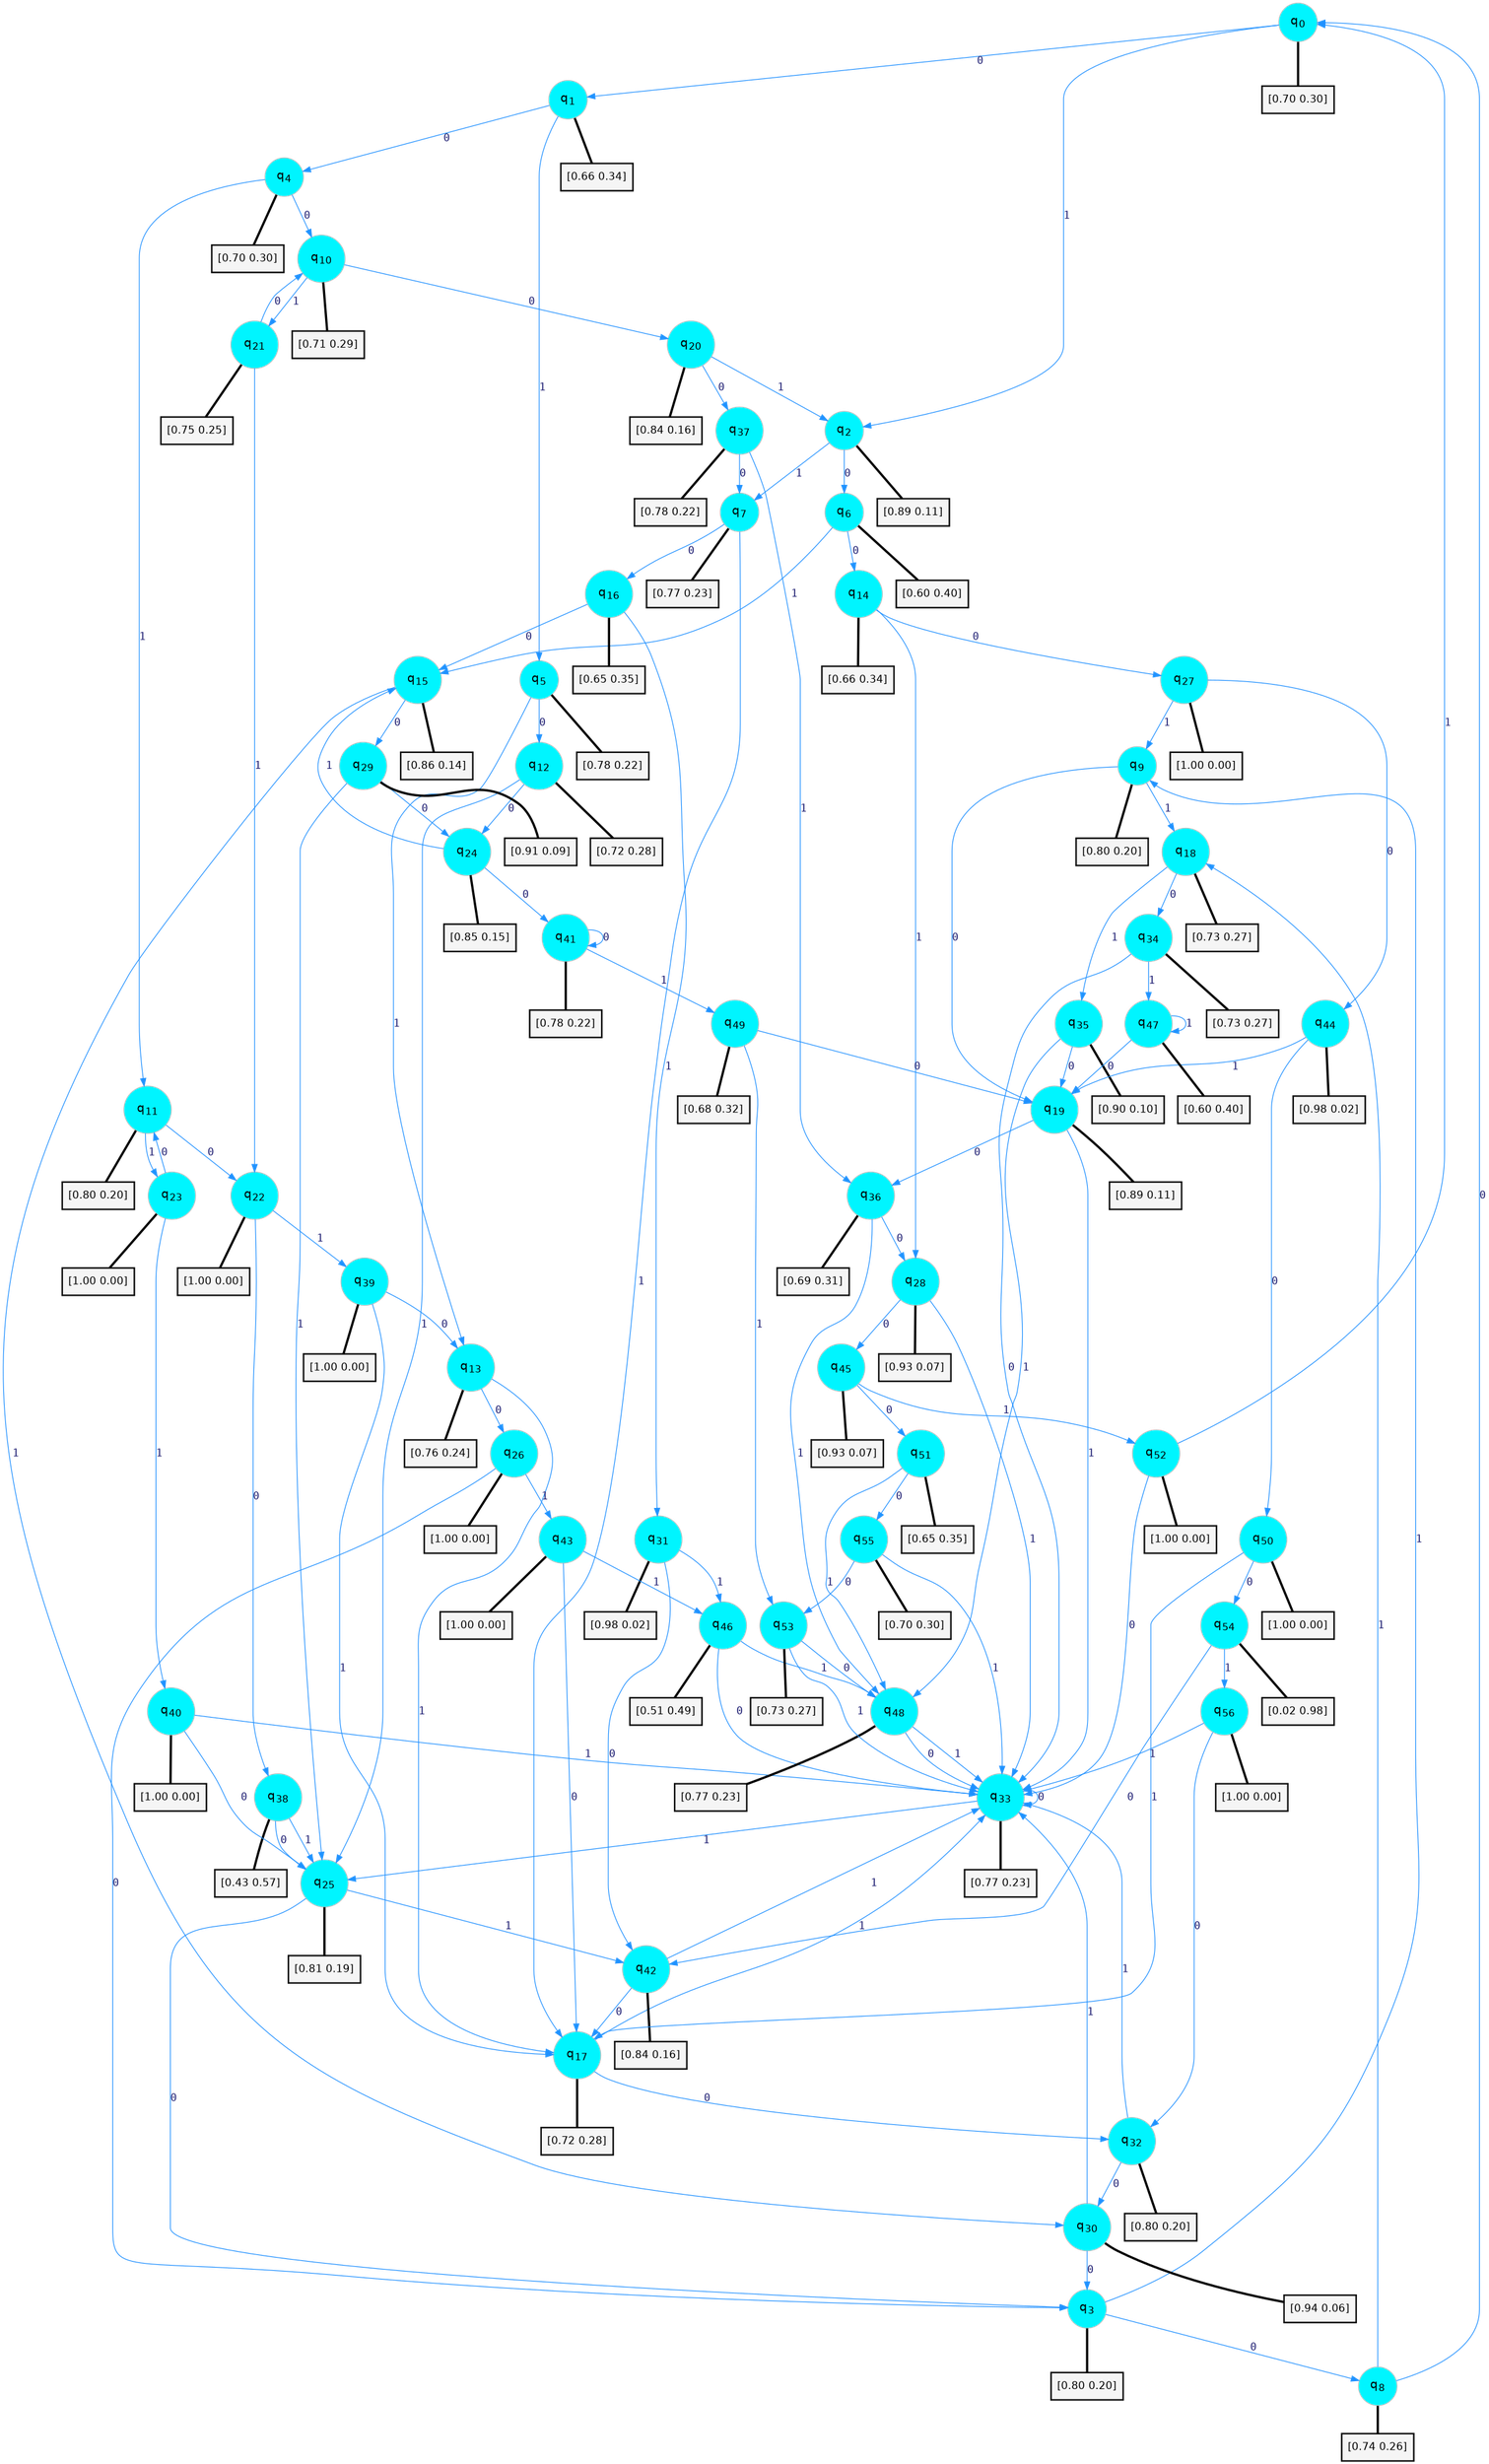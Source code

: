digraph G {
graph [
bgcolor=transparent, dpi=300, rankdir=TD, size="40,25"];
node [
color=gray, fillcolor=turquoise1, fontcolor=black, fontname=Helvetica, fontsize=16, fontweight=bold, shape=circle, style=filled];
edge [
arrowsize=1, color=dodgerblue1, fontcolor=midnightblue, fontname=courier, fontweight=bold, penwidth=1, style=solid, weight=20];
0[label=<q<SUB>0</SUB>>];
1[label=<q<SUB>1</SUB>>];
2[label=<q<SUB>2</SUB>>];
3[label=<q<SUB>3</SUB>>];
4[label=<q<SUB>4</SUB>>];
5[label=<q<SUB>5</SUB>>];
6[label=<q<SUB>6</SUB>>];
7[label=<q<SUB>7</SUB>>];
8[label=<q<SUB>8</SUB>>];
9[label=<q<SUB>9</SUB>>];
10[label=<q<SUB>10</SUB>>];
11[label=<q<SUB>11</SUB>>];
12[label=<q<SUB>12</SUB>>];
13[label=<q<SUB>13</SUB>>];
14[label=<q<SUB>14</SUB>>];
15[label=<q<SUB>15</SUB>>];
16[label=<q<SUB>16</SUB>>];
17[label=<q<SUB>17</SUB>>];
18[label=<q<SUB>18</SUB>>];
19[label=<q<SUB>19</SUB>>];
20[label=<q<SUB>20</SUB>>];
21[label=<q<SUB>21</SUB>>];
22[label=<q<SUB>22</SUB>>];
23[label=<q<SUB>23</SUB>>];
24[label=<q<SUB>24</SUB>>];
25[label=<q<SUB>25</SUB>>];
26[label=<q<SUB>26</SUB>>];
27[label=<q<SUB>27</SUB>>];
28[label=<q<SUB>28</SUB>>];
29[label=<q<SUB>29</SUB>>];
30[label=<q<SUB>30</SUB>>];
31[label=<q<SUB>31</SUB>>];
32[label=<q<SUB>32</SUB>>];
33[label=<q<SUB>33</SUB>>];
34[label=<q<SUB>34</SUB>>];
35[label=<q<SUB>35</SUB>>];
36[label=<q<SUB>36</SUB>>];
37[label=<q<SUB>37</SUB>>];
38[label=<q<SUB>38</SUB>>];
39[label=<q<SUB>39</SUB>>];
40[label=<q<SUB>40</SUB>>];
41[label=<q<SUB>41</SUB>>];
42[label=<q<SUB>42</SUB>>];
43[label=<q<SUB>43</SUB>>];
44[label=<q<SUB>44</SUB>>];
45[label=<q<SUB>45</SUB>>];
46[label=<q<SUB>46</SUB>>];
47[label=<q<SUB>47</SUB>>];
48[label=<q<SUB>48</SUB>>];
49[label=<q<SUB>49</SUB>>];
50[label=<q<SUB>50</SUB>>];
51[label=<q<SUB>51</SUB>>];
52[label=<q<SUB>52</SUB>>];
53[label=<q<SUB>53</SUB>>];
54[label=<q<SUB>54</SUB>>];
55[label=<q<SUB>55</SUB>>];
56[label=<q<SUB>56</SUB>>];
57[label="[0.70 0.30]", shape=box,fontcolor=black, fontname=Helvetica, fontsize=14, penwidth=2, fillcolor=whitesmoke,color=black];
58[label="[0.66 0.34]", shape=box,fontcolor=black, fontname=Helvetica, fontsize=14, penwidth=2, fillcolor=whitesmoke,color=black];
59[label="[0.89 0.11]", shape=box,fontcolor=black, fontname=Helvetica, fontsize=14, penwidth=2, fillcolor=whitesmoke,color=black];
60[label="[0.80 0.20]", shape=box,fontcolor=black, fontname=Helvetica, fontsize=14, penwidth=2, fillcolor=whitesmoke,color=black];
61[label="[0.70 0.30]", shape=box,fontcolor=black, fontname=Helvetica, fontsize=14, penwidth=2, fillcolor=whitesmoke,color=black];
62[label="[0.78 0.22]", shape=box,fontcolor=black, fontname=Helvetica, fontsize=14, penwidth=2, fillcolor=whitesmoke,color=black];
63[label="[0.60 0.40]", shape=box,fontcolor=black, fontname=Helvetica, fontsize=14, penwidth=2, fillcolor=whitesmoke,color=black];
64[label="[0.77 0.23]", shape=box,fontcolor=black, fontname=Helvetica, fontsize=14, penwidth=2, fillcolor=whitesmoke,color=black];
65[label="[0.74 0.26]", shape=box,fontcolor=black, fontname=Helvetica, fontsize=14, penwidth=2, fillcolor=whitesmoke,color=black];
66[label="[0.80 0.20]", shape=box,fontcolor=black, fontname=Helvetica, fontsize=14, penwidth=2, fillcolor=whitesmoke,color=black];
67[label="[0.71 0.29]", shape=box,fontcolor=black, fontname=Helvetica, fontsize=14, penwidth=2, fillcolor=whitesmoke,color=black];
68[label="[0.80 0.20]", shape=box,fontcolor=black, fontname=Helvetica, fontsize=14, penwidth=2, fillcolor=whitesmoke,color=black];
69[label="[0.72 0.28]", shape=box,fontcolor=black, fontname=Helvetica, fontsize=14, penwidth=2, fillcolor=whitesmoke,color=black];
70[label="[0.76 0.24]", shape=box,fontcolor=black, fontname=Helvetica, fontsize=14, penwidth=2, fillcolor=whitesmoke,color=black];
71[label="[0.66 0.34]", shape=box,fontcolor=black, fontname=Helvetica, fontsize=14, penwidth=2, fillcolor=whitesmoke,color=black];
72[label="[0.86 0.14]", shape=box,fontcolor=black, fontname=Helvetica, fontsize=14, penwidth=2, fillcolor=whitesmoke,color=black];
73[label="[0.65 0.35]", shape=box,fontcolor=black, fontname=Helvetica, fontsize=14, penwidth=2, fillcolor=whitesmoke,color=black];
74[label="[0.72 0.28]", shape=box,fontcolor=black, fontname=Helvetica, fontsize=14, penwidth=2, fillcolor=whitesmoke,color=black];
75[label="[0.73 0.27]", shape=box,fontcolor=black, fontname=Helvetica, fontsize=14, penwidth=2, fillcolor=whitesmoke,color=black];
76[label="[0.89 0.11]", shape=box,fontcolor=black, fontname=Helvetica, fontsize=14, penwidth=2, fillcolor=whitesmoke,color=black];
77[label="[0.84 0.16]", shape=box,fontcolor=black, fontname=Helvetica, fontsize=14, penwidth=2, fillcolor=whitesmoke,color=black];
78[label="[0.75 0.25]", shape=box,fontcolor=black, fontname=Helvetica, fontsize=14, penwidth=2, fillcolor=whitesmoke,color=black];
79[label="[1.00 0.00]", shape=box,fontcolor=black, fontname=Helvetica, fontsize=14, penwidth=2, fillcolor=whitesmoke,color=black];
80[label="[1.00 0.00]", shape=box,fontcolor=black, fontname=Helvetica, fontsize=14, penwidth=2, fillcolor=whitesmoke,color=black];
81[label="[0.85 0.15]", shape=box,fontcolor=black, fontname=Helvetica, fontsize=14, penwidth=2, fillcolor=whitesmoke,color=black];
82[label="[0.81 0.19]", shape=box,fontcolor=black, fontname=Helvetica, fontsize=14, penwidth=2, fillcolor=whitesmoke,color=black];
83[label="[1.00 0.00]", shape=box,fontcolor=black, fontname=Helvetica, fontsize=14, penwidth=2, fillcolor=whitesmoke,color=black];
84[label="[1.00 0.00]", shape=box,fontcolor=black, fontname=Helvetica, fontsize=14, penwidth=2, fillcolor=whitesmoke,color=black];
85[label="[0.93 0.07]", shape=box,fontcolor=black, fontname=Helvetica, fontsize=14, penwidth=2, fillcolor=whitesmoke,color=black];
86[label="[0.91 0.09]", shape=box,fontcolor=black, fontname=Helvetica, fontsize=14, penwidth=2, fillcolor=whitesmoke,color=black];
87[label="[0.94 0.06]", shape=box,fontcolor=black, fontname=Helvetica, fontsize=14, penwidth=2, fillcolor=whitesmoke,color=black];
88[label="[0.98 0.02]", shape=box,fontcolor=black, fontname=Helvetica, fontsize=14, penwidth=2, fillcolor=whitesmoke,color=black];
89[label="[0.80 0.20]", shape=box,fontcolor=black, fontname=Helvetica, fontsize=14, penwidth=2, fillcolor=whitesmoke,color=black];
90[label="[0.77 0.23]", shape=box,fontcolor=black, fontname=Helvetica, fontsize=14, penwidth=2, fillcolor=whitesmoke,color=black];
91[label="[0.73 0.27]", shape=box,fontcolor=black, fontname=Helvetica, fontsize=14, penwidth=2, fillcolor=whitesmoke,color=black];
92[label="[0.90 0.10]", shape=box,fontcolor=black, fontname=Helvetica, fontsize=14, penwidth=2, fillcolor=whitesmoke,color=black];
93[label="[0.69 0.31]", shape=box,fontcolor=black, fontname=Helvetica, fontsize=14, penwidth=2, fillcolor=whitesmoke,color=black];
94[label="[0.78 0.22]", shape=box,fontcolor=black, fontname=Helvetica, fontsize=14, penwidth=2, fillcolor=whitesmoke,color=black];
95[label="[0.43 0.57]", shape=box,fontcolor=black, fontname=Helvetica, fontsize=14, penwidth=2, fillcolor=whitesmoke,color=black];
96[label="[1.00 0.00]", shape=box,fontcolor=black, fontname=Helvetica, fontsize=14, penwidth=2, fillcolor=whitesmoke,color=black];
97[label="[1.00 0.00]", shape=box,fontcolor=black, fontname=Helvetica, fontsize=14, penwidth=2, fillcolor=whitesmoke,color=black];
98[label="[0.78 0.22]", shape=box,fontcolor=black, fontname=Helvetica, fontsize=14, penwidth=2, fillcolor=whitesmoke,color=black];
99[label="[0.84 0.16]", shape=box,fontcolor=black, fontname=Helvetica, fontsize=14, penwidth=2, fillcolor=whitesmoke,color=black];
100[label="[1.00 0.00]", shape=box,fontcolor=black, fontname=Helvetica, fontsize=14, penwidth=2, fillcolor=whitesmoke,color=black];
101[label="[0.98 0.02]", shape=box,fontcolor=black, fontname=Helvetica, fontsize=14, penwidth=2, fillcolor=whitesmoke,color=black];
102[label="[0.93 0.07]", shape=box,fontcolor=black, fontname=Helvetica, fontsize=14, penwidth=2, fillcolor=whitesmoke,color=black];
103[label="[0.51 0.49]", shape=box,fontcolor=black, fontname=Helvetica, fontsize=14, penwidth=2, fillcolor=whitesmoke,color=black];
104[label="[0.60 0.40]", shape=box,fontcolor=black, fontname=Helvetica, fontsize=14, penwidth=2, fillcolor=whitesmoke,color=black];
105[label="[0.77 0.23]", shape=box,fontcolor=black, fontname=Helvetica, fontsize=14, penwidth=2, fillcolor=whitesmoke,color=black];
106[label="[0.68 0.32]", shape=box,fontcolor=black, fontname=Helvetica, fontsize=14, penwidth=2, fillcolor=whitesmoke,color=black];
107[label="[1.00 0.00]", shape=box,fontcolor=black, fontname=Helvetica, fontsize=14, penwidth=2, fillcolor=whitesmoke,color=black];
108[label="[0.65 0.35]", shape=box,fontcolor=black, fontname=Helvetica, fontsize=14, penwidth=2, fillcolor=whitesmoke,color=black];
109[label="[1.00 0.00]", shape=box,fontcolor=black, fontname=Helvetica, fontsize=14, penwidth=2, fillcolor=whitesmoke,color=black];
110[label="[0.73 0.27]", shape=box,fontcolor=black, fontname=Helvetica, fontsize=14, penwidth=2, fillcolor=whitesmoke,color=black];
111[label="[0.02 0.98]", shape=box,fontcolor=black, fontname=Helvetica, fontsize=14, penwidth=2, fillcolor=whitesmoke,color=black];
112[label="[0.70 0.30]", shape=box,fontcolor=black, fontname=Helvetica, fontsize=14, penwidth=2, fillcolor=whitesmoke,color=black];
113[label="[1.00 0.00]", shape=box,fontcolor=black, fontname=Helvetica, fontsize=14, penwidth=2, fillcolor=whitesmoke,color=black];
0->1 [label=0];
0->2 [label=1];
0->57 [arrowhead=none, penwidth=3,color=black];
1->4 [label=0];
1->5 [label=1];
1->58 [arrowhead=none, penwidth=3,color=black];
2->6 [label=0];
2->7 [label=1];
2->59 [arrowhead=none, penwidth=3,color=black];
3->8 [label=0];
3->9 [label=1];
3->60 [arrowhead=none, penwidth=3,color=black];
4->10 [label=0];
4->11 [label=1];
4->61 [arrowhead=none, penwidth=3,color=black];
5->12 [label=0];
5->13 [label=1];
5->62 [arrowhead=none, penwidth=3,color=black];
6->14 [label=0];
6->15 [label=1];
6->63 [arrowhead=none, penwidth=3,color=black];
7->16 [label=0];
7->17 [label=1];
7->64 [arrowhead=none, penwidth=3,color=black];
8->0 [label=0];
8->18 [label=1];
8->65 [arrowhead=none, penwidth=3,color=black];
9->19 [label=0];
9->18 [label=1];
9->66 [arrowhead=none, penwidth=3,color=black];
10->20 [label=0];
10->21 [label=1];
10->67 [arrowhead=none, penwidth=3,color=black];
11->22 [label=0];
11->23 [label=1];
11->68 [arrowhead=none, penwidth=3,color=black];
12->24 [label=0];
12->25 [label=1];
12->69 [arrowhead=none, penwidth=3,color=black];
13->26 [label=0];
13->17 [label=1];
13->70 [arrowhead=none, penwidth=3,color=black];
14->27 [label=0];
14->28 [label=1];
14->71 [arrowhead=none, penwidth=3,color=black];
15->29 [label=0];
15->30 [label=1];
15->72 [arrowhead=none, penwidth=3,color=black];
16->15 [label=0];
16->31 [label=1];
16->73 [arrowhead=none, penwidth=3,color=black];
17->32 [label=0];
17->33 [label=1];
17->74 [arrowhead=none, penwidth=3,color=black];
18->34 [label=0];
18->35 [label=1];
18->75 [arrowhead=none, penwidth=3,color=black];
19->36 [label=0];
19->33 [label=1];
19->76 [arrowhead=none, penwidth=3,color=black];
20->37 [label=0];
20->2 [label=1];
20->77 [arrowhead=none, penwidth=3,color=black];
21->10 [label=0];
21->22 [label=1];
21->78 [arrowhead=none, penwidth=3,color=black];
22->38 [label=0];
22->39 [label=1];
22->79 [arrowhead=none, penwidth=3,color=black];
23->11 [label=0];
23->40 [label=1];
23->80 [arrowhead=none, penwidth=3,color=black];
24->41 [label=0];
24->15 [label=1];
24->81 [arrowhead=none, penwidth=3,color=black];
25->3 [label=0];
25->42 [label=1];
25->82 [arrowhead=none, penwidth=3,color=black];
26->3 [label=0];
26->43 [label=1];
26->83 [arrowhead=none, penwidth=3,color=black];
27->44 [label=0];
27->9 [label=1];
27->84 [arrowhead=none, penwidth=3,color=black];
28->45 [label=0];
28->33 [label=1];
28->85 [arrowhead=none, penwidth=3,color=black];
29->24 [label=0];
29->25 [label=1];
29->86 [arrowhead=none, penwidth=3,color=black];
30->3 [label=0];
30->33 [label=1];
30->87 [arrowhead=none, penwidth=3,color=black];
31->42 [label=0];
31->46 [label=1];
31->88 [arrowhead=none, penwidth=3,color=black];
32->30 [label=0];
32->33 [label=1];
32->89 [arrowhead=none, penwidth=3,color=black];
33->33 [label=0];
33->25 [label=1];
33->90 [arrowhead=none, penwidth=3,color=black];
34->33 [label=0];
34->47 [label=1];
34->91 [arrowhead=none, penwidth=3,color=black];
35->19 [label=0];
35->48 [label=1];
35->92 [arrowhead=none, penwidth=3,color=black];
36->28 [label=0];
36->48 [label=1];
36->93 [arrowhead=none, penwidth=3,color=black];
37->7 [label=0];
37->36 [label=1];
37->94 [arrowhead=none, penwidth=3,color=black];
38->25 [label=0];
38->25 [label=1];
38->95 [arrowhead=none, penwidth=3,color=black];
39->13 [label=0];
39->17 [label=1];
39->96 [arrowhead=none, penwidth=3,color=black];
40->25 [label=0];
40->33 [label=1];
40->97 [arrowhead=none, penwidth=3,color=black];
41->41 [label=0];
41->49 [label=1];
41->98 [arrowhead=none, penwidth=3,color=black];
42->17 [label=0];
42->33 [label=1];
42->99 [arrowhead=none, penwidth=3,color=black];
43->17 [label=0];
43->46 [label=1];
43->100 [arrowhead=none, penwidth=3,color=black];
44->50 [label=0];
44->19 [label=1];
44->101 [arrowhead=none, penwidth=3,color=black];
45->51 [label=0];
45->52 [label=1];
45->102 [arrowhead=none, penwidth=3,color=black];
46->33 [label=0];
46->48 [label=1];
46->103 [arrowhead=none, penwidth=3,color=black];
47->19 [label=0];
47->47 [label=1];
47->104 [arrowhead=none, penwidth=3,color=black];
48->33 [label=0];
48->33 [label=1];
48->105 [arrowhead=none, penwidth=3,color=black];
49->19 [label=0];
49->53 [label=1];
49->106 [arrowhead=none, penwidth=3,color=black];
50->54 [label=0];
50->17 [label=1];
50->107 [arrowhead=none, penwidth=3,color=black];
51->55 [label=0];
51->48 [label=1];
51->108 [arrowhead=none, penwidth=3,color=black];
52->33 [label=0];
52->0 [label=1];
52->109 [arrowhead=none, penwidth=3,color=black];
53->48 [label=0];
53->33 [label=1];
53->110 [arrowhead=none, penwidth=3,color=black];
54->42 [label=0];
54->56 [label=1];
54->111 [arrowhead=none, penwidth=3,color=black];
55->53 [label=0];
55->33 [label=1];
55->112 [arrowhead=none, penwidth=3,color=black];
56->32 [label=0];
56->33 [label=1];
56->113 [arrowhead=none, penwidth=3,color=black];
}
